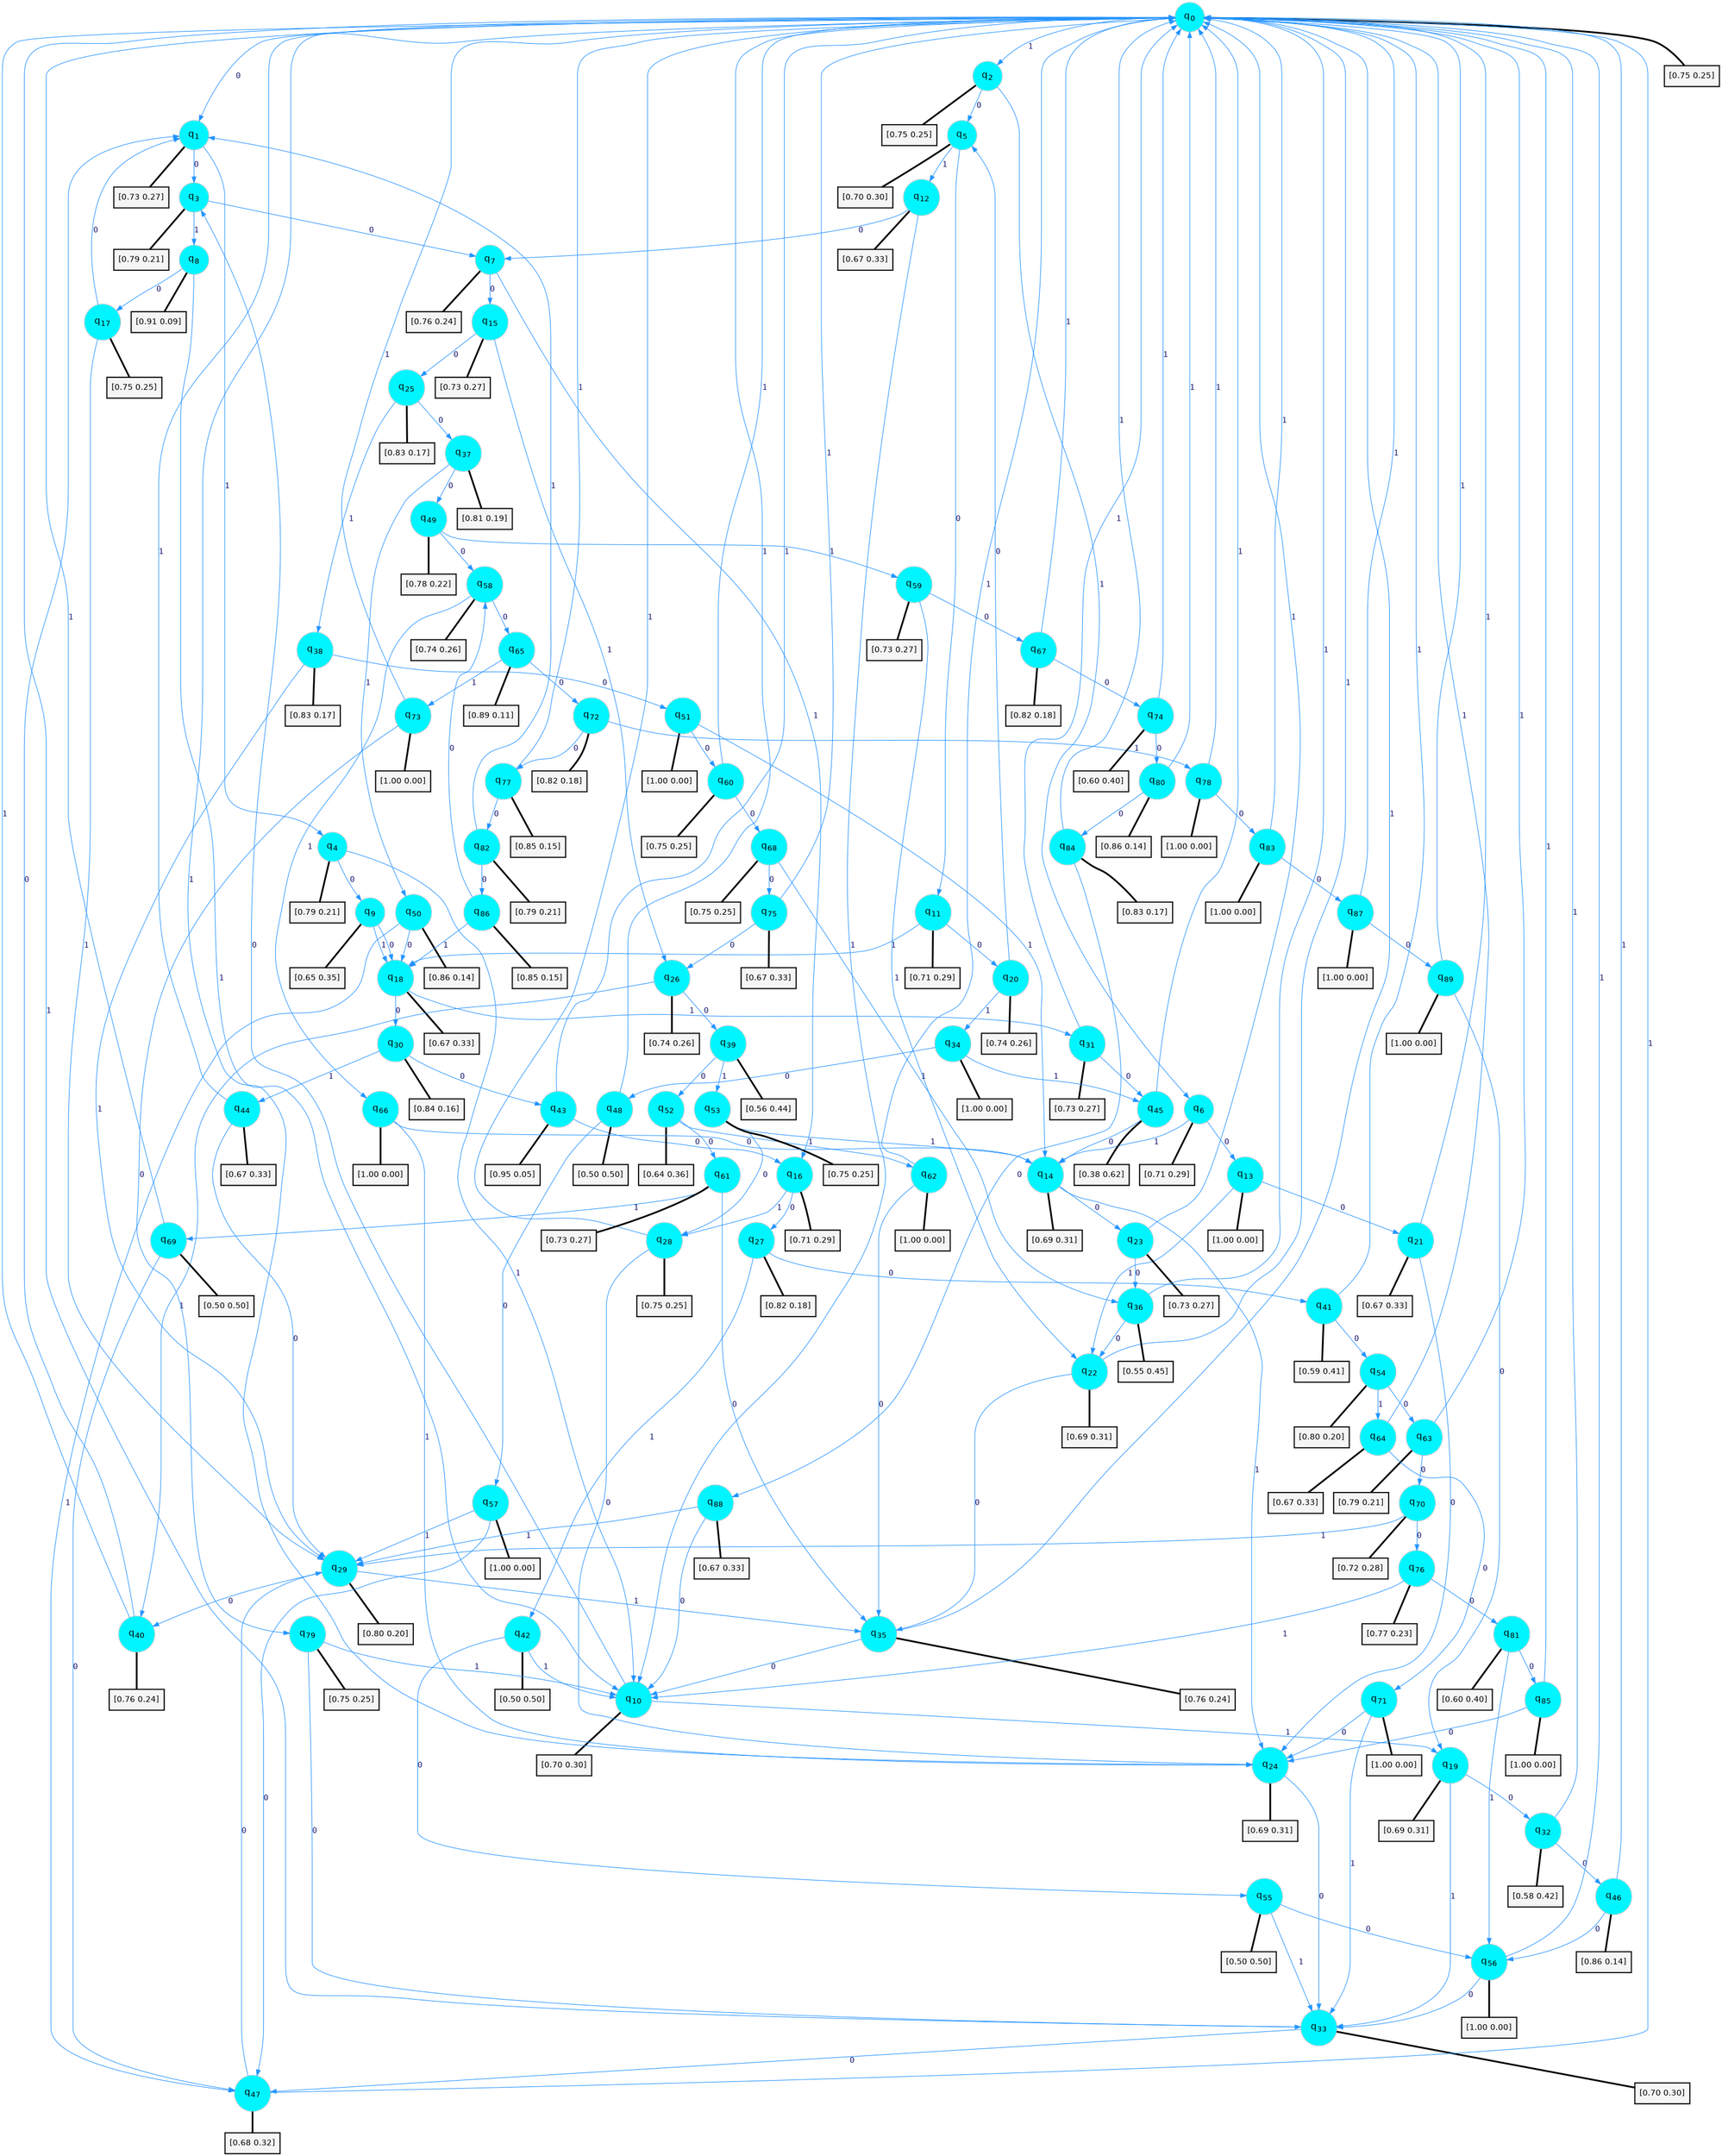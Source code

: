 digraph G {
graph [
bgcolor=transparent, dpi=300, rankdir=TD, size="40,25"];
node [
color=gray, fillcolor=turquoise1, fontcolor=black, fontname=Helvetica, fontsize=16, fontweight=bold, shape=circle, style=filled];
edge [
arrowsize=1, color=dodgerblue1, fontcolor=midnightblue, fontname=courier, fontweight=bold, penwidth=1, style=solid, weight=20];
0[label=<q<SUB>0</SUB>>];
1[label=<q<SUB>1</SUB>>];
2[label=<q<SUB>2</SUB>>];
3[label=<q<SUB>3</SUB>>];
4[label=<q<SUB>4</SUB>>];
5[label=<q<SUB>5</SUB>>];
6[label=<q<SUB>6</SUB>>];
7[label=<q<SUB>7</SUB>>];
8[label=<q<SUB>8</SUB>>];
9[label=<q<SUB>9</SUB>>];
10[label=<q<SUB>10</SUB>>];
11[label=<q<SUB>11</SUB>>];
12[label=<q<SUB>12</SUB>>];
13[label=<q<SUB>13</SUB>>];
14[label=<q<SUB>14</SUB>>];
15[label=<q<SUB>15</SUB>>];
16[label=<q<SUB>16</SUB>>];
17[label=<q<SUB>17</SUB>>];
18[label=<q<SUB>18</SUB>>];
19[label=<q<SUB>19</SUB>>];
20[label=<q<SUB>20</SUB>>];
21[label=<q<SUB>21</SUB>>];
22[label=<q<SUB>22</SUB>>];
23[label=<q<SUB>23</SUB>>];
24[label=<q<SUB>24</SUB>>];
25[label=<q<SUB>25</SUB>>];
26[label=<q<SUB>26</SUB>>];
27[label=<q<SUB>27</SUB>>];
28[label=<q<SUB>28</SUB>>];
29[label=<q<SUB>29</SUB>>];
30[label=<q<SUB>30</SUB>>];
31[label=<q<SUB>31</SUB>>];
32[label=<q<SUB>32</SUB>>];
33[label=<q<SUB>33</SUB>>];
34[label=<q<SUB>34</SUB>>];
35[label=<q<SUB>35</SUB>>];
36[label=<q<SUB>36</SUB>>];
37[label=<q<SUB>37</SUB>>];
38[label=<q<SUB>38</SUB>>];
39[label=<q<SUB>39</SUB>>];
40[label=<q<SUB>40</SUB>>];
41[label=<q<SUB>41</SUB>>];
42[label=<q<SUB>42</SUB>>];
43[label=<q<SUB>43</SUB>>];
44[label=<q<SUB>44</SUB>>];
45[label=<q<SUB>45</SUB>>];
46[label=<q<SUB>46</SUB>>];
47[label=<q<SUB>47</SUB>>];
48[label=<q<SUB>48</SUB>>];
49[label=<q<SUB>49</SUB>>];
50[label=<q<SUB>50</SUB>>];
51[label=<q<SUB>51</SUB>>];
52[label=<q<SUB>52</SUB>>];
53[label=<q<SUB>53</SUB>>];
54[label=<q<SUB>54</SUB>>];
55[label=<q<SUB>55</SUB>>];
56[label=<q<SUB>56</SUB>>];
57[label=<q<SUB>57</SUB>>];
58[label=<q<SUB>58</SUB>>];
59[label=<q<SUB>59</SUB>>];
60[label=<q<SUB>60</SUB>>];
61[label=<q<SUB>61</SUB>>];
62[label=<q<SUB>62</SUB>>];
63[label=<q<SUB>63</SUB>>];
64[label=<q<SUB>64</SUB>>];
65[label=<q<SUB>65</SUB>>];
66[label=<q<SUB>66</SUB>>];
67[label=<q<SUB>67</SUB>>];
68[label=<q<SUB>68</SUB>>];
69[label=<q<SUB>69</SUB>>];
70[label=<q<SUB>70</SUB>>];
71[label=<q<SUB>71</SUB>>];
72[label=<q<SUB>72</SUB>>];
73[label=<q<SUB>73</SUB>>];
74[label=<q<SUB>74</SUB>>];
75[label=<q<SUB>75</SUB>>];
76[label=<q<SUB>76</SUB>>];
77[label=<q<SUB>77</SUB>>];
78[label=<q<SUB>78</SUB>>];
79[label=<q<SUB>79</SUB>>];
80[label=<q<SUB>80</SUB>>];
81[label=<q<SUB>81</SUB>>];
82[label=<q<SUB>82</SUB>>];
83[label=<q<SUB>83</SUB>>];
84[label=<q<SUB>84</SUB>>];
85[label=<q<SUB>85</SUB>>];
86[label=<q<SUB>86</SUB>>];
87[label=<q<SUB>87</SUB>>];
88[label=<q<SUB>88</SUB>>];
89[label=<q<SUB>89</SUB>>];
90[label="[0.75 0.25]", shape=box,fontcolor=black, fontname=Helvetica, fontsize=14, penwidth=2, fillcolor=whitesmoke,color=black];
91[label="[0.73 0.27]", shape=box,fontcolor=black, fontname=Helvetica, fontsize=14, penwidth=2, fillcolor=whitesmoke,color=black];
92[label="[0.75 0.25]", shape=box,fontcolor=black, fontname=Helvetica, fontsize=14, penwidth=2, fillcolor=whitesmoke,color=black];
93[label="[0.79 0.21]", shape=box,fontcolor=black, fontname=Helvetica, fontsize=14, penwidth=2, fillcolor=whitesmoke,color=black];
94[label="[0.79 0.21]", shape=box,fontcolor=black, fontname=Helvetica, fontsize=14, penwidth=2, fillcolor=whitesmoke,color=black];
95[label="[0.70 0.30]", shape=box,fontcolor=black, fontname=Helvetica, fontsize=14, penwidth=2, fillcolor=whitesmoke,color=black];
96[label="[0.71 0.29]", shape=box,fontcolor=black, fontname=Helvetica, fontsize=14, penwidth=2, fillcolor=whitesmoke,color=black];
97[label="[0.76 0.24]", shape=box,fontcolor=black, fontname=Helvetica, fontsize=14, penwidth=2, fillcolor=whitesmoke,color=black];
98[label="[0.91 0.09]", shape=box,fontcolor=black, fontname=Helvetica, fontsize=14, penwidth=2, fillcolor=whitesmoke,color=black];
99[label="[0.65 0.35]", shape=box,fontcolor=black, fontname=Helvetica, fontsize=14, penwidth=2, fillcolor=whitesmoke,color=black];
100[label="[0.70 0.30]", shape=box,fontcolor=black, fontname=Helvetica, fontsize=14, penwidth=2, fillcolor=whitesmoke,color=black];
101[label="[0.71 0.29]", shape=box,fontcolor=black, fontname=Helvetica, fontsize=14, penwidth=2, fillcolor=whitesmoke,color=black];
102[label="[0.67 0.33]", shape=box,fontcolor=black, fontname=Helvetica, fontsize=14, penwidth=2, fillcolor=whitesmoke,color=black];
103[label="[1.00 0.00]", shape=box,fontcolor=black, fontname=Helvetica, fontsize=14, penwidth=2, fillcolor=whitesmoke,color=black];
104[label="[0.69 0.31]", shape=box,fontcolor=black, fontname=Helvetica, fontsize=14, penwidth=2, fillcolor=whitesmoke,color=black];
105[label="[0.73 0.27]", shape=box,fontcolor=black, fontname=Helvetica, fontsize=14, penwidth=2, fillcolor=whitesmoke,color=black];
106[label="[0.71 0.29]", shape=box,fontcolor=black, fontname=Helvetica, fontsize=14, penwidth=2, fillcolor=whitesmoke,color=black];
107[label="[0.75 0.25]", shape=box,fontcolor=black, fontname=Helvetica, fontsize=14, penwidth=2, fillcolor=whitesmoke,color=black];
108[label="[0.67 0.33]", shape=box,fontcolor=black, fontname=Helvetica, fontsize=14, penwidth=2, fillcolor=whitesmoke,color=black];
109[label="[0.69 0.31]", shape=box,fontcolor=black, fontname=Helvetica, fontsize=14, penwidth=2, fillcolor=whitesmoke,color=black];
110[label="[0.74 0.26]", shape=box,fontcolor=black, fontname=Helvetica, fontsize=14, penwidth=2, fillcolor=whitesmoke,color=black];
111[label="[0.67 0.33]", shape=box,fontcolor=black, fontname=Helvetica, fontsize=14, penwidth=2, fillcolor=whitesmoke,color=black];
112[label="[0.69 0.31]", shape=box,fontcolor=black, fontname=Helvetica, fontsize=14, penwidth=2, fillcolor=whitesmoke,color=black];
113[label="[0.73 0.27]", shape=box,fontcolor=black, fontname=Helvetica, fontsize=14, penwidth=2, fillcolor=whitesmoke,color=black];
114[label="[0.69 0.31]", shape=box,fontcolor=black, fontname=Helvetica, fontsize=14, penwidth=2, fillcolor=whitesmoke,color=black];
115[label="[0.83 0.17]", shape=box,fontcolor=black, fontname=Helvetica, fontsize=14, penwidth=2, fillcolor=whitesmoke,color=black];
116[label="[0.74 0.26]", shape=box,fontcolor=black, fontname=Helvetica, fontsize=14, penwidth=2, fillcolor=whitesmoke,color=black];
117[label="[0.82 0.18]", shape=box,fontcolor=black, fontname=Helvetica, fontsize=14, penwidth=2, fillcolor=whitesmoke,color=black];
118[label="[0.75 0.25]", shape=box,fontcolor=black, fontname=Helvetica, fontsize=14, penwidth=2, fillcolor=whitesmoke,color=black];
119[label="[0.80 0.20]", shape=box,fontcolor=black, fontname=Helvetica, fontsize=14, penwidth=2, fillcolor=whitesmoke,color=black];
120[label="[0.84 0.16]", shape=box,fontcolor=black, fontname=Helvetica, fontsize=14, penwidth=2, fillcolor=whitesmoke,color=black];
121[label="[0.73 0.27]", shape=box,fontcolor=black, fontname=Helvetica, fontsize=14, penwidth=2, fillcolor=whitesmoke,color=black];
122[label="[0.58 0.42]", shape=box,fontcolor=black, fontname=Helvetica, fontsize=14, penwidth=2, fillcolor=whitesmoke,color=black];
123[label="[0.70 0.30]", shape=box,fontcolor=black, fontname=Helvetica, fontsize=14, penwidth=2, fillcolor=whitesmoke,color=black];
124[label="[1.00 0.00]", shape=box,fontcolor=black, fontname=Helvetica, fontsize=14, penwidth=2, fillcolor=whitesmoke,color=black];
125[label="[0.76 0.24]", shape=box,fontcolor=black, fontname=Helvetica, fontsize=14, penwidth=2, fillcolor=whitesmoke,color=black];
126[label="[0.55 0.45]", shape=box,fontcolor=black, fontname=Helvetica, fontsize=14, penwidth=2, fillcolor=whitesmoke,color=black];
127[label="[0.81 0.19]", shape=box,fontcolor=black, fontname=Helvetica, fontsize=14, penwidth=2, fillcolor=whitesmoke,color=black];
128[label="[0.83 0.17]", shape=box,fontcolor=black, fontname=Helvetica, fontsize=14, penwidth=2, fillcolor=whitesmoke,color=black];
129[label="[0.56 0.44]", shape=box,fontcolor=black, fontname=Helvetica, fontsize=14, penwidth=2, fillcolor=whitesmoke,color=black];
130[label="[0.76 0.24]", shape=box,fontcolor=black, fontname=Helvetica, fontsize=14, penwidth=2, fillcolor=whitesmoke,color=black];
131[label="[0.59 0.41]", shape=box,fontcolor=black, fontname=Helvetica, fontsize=14, penwidth=2, fillcolor=whitesmoke,color=black];
132[label="[0.50 0.50]", shape=box,fontcolor=black, fontname=Helvetica, fontsize=14, penwidth=2, fillcolor=whitesmoke,color=black];
133[label="[0.95 0.05]", shape=box,fontcolor=black, fontname=Helvetica, fontsize=14, penwidth=2, fillcolor=whitesmoke,color=black];
134[label="[0.67 0.33]", shape=box,fontcolor=black, fontname=Helvetica, fontsize=14, penwidth=2, fillcolor=whitesmoke,color=black];
135[label="[0.38 0.62]", shape=box,fontcolor=black, fontname=Helvetica, fontsize=14, penwidth=2, fillcolor=whitesmoke,color=black];
136[label="[0.86 0.14]", shape=box,fontcolor=black, fontname=Helvetica, fontsize=14, penwidth=2, fillcolor=whitesmoke,color=black];
137[label="[0.68 0.32]", shape=box,fontcolor=black, fontname=Helvetica, fontsize=14, penwidth=2, fillcolor=whitesmoke,color=black];
138[label="[0.50 0.50]", shape=box,fontcolor=black, fontname=Helvetica, fontsize=14, penwidth=2, fillcolor=whitesmoke,color=black];
139[label="[0.78 0.22]", shape=box,fontcolor=black, fontname=Helvetica, fontsize=14, penwidth=2, fillcolor=whitesmoke,color=black];
140[label="[0.86 0.14]", shape=box,fontcolor=black, fontname=Helvetica, fontsize=14, penwidth=2, fillcolor=whitesmoke,color=black];
141[label="[1.00 0.00]", shape=box,fontcolor=black, fontname=Helvetica, fontsize=14, penwidth=2, fillcolor=whitesmoke,color=black];
142[label="[0.64 0.36]", shape=box,fontcolor=black, fontname=Helvetica, fontsize=14, penwidth=2, fillcolor=whitesmoke,color=black];
143[label="[0.75 0.25]", shape=box,fontcolor=black, fontname=Helvetica, fontsize=14, penwidth=2, fillcolor=whitesmoke,color=black];
144[label="[0.80 0.20]", shape=box,fontcolor=black, fontname=Helvetica, fontsize=14, penwidth=2, fillcolor=whitesmoke,color=black];
145[label="[0.50 0.50]", shape=box,fontcolor=black, fontname=Helvetica, fontsize=14, penwidth=2, fillcolor=whitesmoke,color=black];
146[label="[1.00 0.00]", shape=box,fontcolor=black, fontname=Helvetica, fontsize=14, penwidth=2, fillcolor=whitesmoke,color=black];
147[label="[1.00 0.00]", shape=box,fontcolor=black, fontname=Helvetica, fontsize=14, penwidth=2, fillcolor=whitesmoke,color=black];
148[label="[0.74 0.26]", shape=box,fontcolor=black, fontname=Helvetica, fontsize=14, penwidth=2, fillcolor=whitesmoke,color=black];
149[label="[0.73 0.27]", shape=box,fontcolor=black, fontname=Helvetica, fontsize=14, penwidth=2, fillcolor=whitesmoke,color=black];
150[label="[0.75 0.25]", shape=box,fontcolor=black, fontname=Helvetica, fontsize=14, penwidth=2, fillcolor=whitesmoke,color=black];
151[label="[0.73 0.27]", shape=box,fontcolor=black, fontname=Helvetica, fontsize=14, penwidth=2, fillcolor=whitesmoke,color=black];
152[label="[1.00 0.00]", shape=box,fontcolor=black, fontname=Helvetica, fontsize=14, penwidth=2, fillcolor=whitesmoke,color=black];
153[label="[0.79 0.21]", shape=box,fontcolor=black, fontname=Helvetica, fontsize=14, penwidth=2, fillcolor=whitesmoke,color=black];
154[label="[0.67 0.33]", shape=box,fontcolor=black, fontname=Helvetica, fontsize=14, penwidth=2, fillcolor=whitesmoke,color=black];
155[label="[0.89 0.11]", shape=box,fontcolor=black, fontname=Helvetica, fontsize=14, penwidth=2, fillcolor=whitesmoke,color=black];
156[label="[1.00 0.00]", shape=box,fontcolor=black, fontname=Helvetica, fontsize=14, penwidth=2, fillcolor=whitesmoke,color=black];
157[label="[0.82 0.18]", shape=box,fontcolor=black, fontname=Helvetica, fontsize=14, penwidth=2, fillcolor=whitesmoke,color=black];
158[label="[0.75 0.25]", shape=box,fontcolor=black, fontname=Helvetica, fontsize=14, penwidth=2, fillcolor=whitesmoke,color=black];
159[label="[0.50 0.50]", shape=box,fontcolor=black, fontname=Helvetica, fontsize=14, penwidth=2, fillcolor=whitesmoke,color=black];
160[label="[0.72 0.28]", shape=box,fontcolor=black, fontname=Helvetica, fontsize=14, penwidth=2, fillcolor=whitesmoke,color=black];
161[label="[1.00 0.00]", shape=box,fontcolor=black, fontname=Helvetica, fontsize=14, penwidth=2, fillcolor=whitesmoke,color=black];
162[label="[0.82 0.18]", shape=box,fontcolor=black, fontname=Helvetica, fontsize=14, penwidth=2, fillcolor=whitesmoke,color=black];
163[label="[1.00 0.00]", shape=box,fontcolor=black, fontname=Helvetica, fontsize=14, penwidth=2, fillcolor=whitesmoke,color=black];
164[label="[0.60 0.40]", shape=box,fontcolor=black, fontname=Helvetica, fontsize=14, penwidth=2, fillcolor=whitesmoke,color=black];
165[label="[0.67 0.33]", shape=box,fontcolor=black, fontname=Helvetica, fontsize=14, penwidth=2, fillcolor=whitesmoke,color=black];
166[label="[0.77 0.23]", shape=box,fontcolor=black, fontname=Helvetica, fontsize=14, penwidth=2, fillcolor=whitesmoke,color=black];
167[label="[0.85 0.15]", shape=box,fontcolor=black, fontname=Helvetica, fontsize=14, penwidth=2, fillcolor=whitesmoke,color=black];
168[label="[1.00 0.00]", shape=box,fontcolor=black, fontname=Helvetica, fontsize=14, penwidth=2, fillcolor=whitesmoke,color=black];
169[label="[0.75 0.25]", shape=box,fontcolor=black, fontname=Helvetica, fontsize=14, penwidth=2, fillcolor=whitesmoke,color=black];
170[label="[0.86 0.14]", shape=box,fontcolor=black, fontname=Helvetica, fontsize=14, penwidth=2, fillcolor=whitesmoke,color=black];
171[label="[0.60 0.40]", shape=box,fontcolor=black, fontname=Helvetica, fontsize=14, penwidth=2, fillcolor=whitesmoke,color=black];
172[label="[0.79 0.21]", shape=box,fontcolor=black, fontname=Helvetica, fontsize=14, penwidth=2, fillcolor=whitesmoke,color=black];
173[label="[1.00 0.00]", shape=box,fontcolor=black, fontname=Helvetica, fontsize=14, penwidth=2, fillcolor=whitesmoke,color=black];
174[label="[0.83 0.17]", shape=box,fontcolor=black, fontname=Helvetica, fontsize=14, penwidth=2, fillcolor=whitesmoke,color=black];
175[label="[1.00 0.00]", shape=box,fontcolor=black, fontname=Helvetica, fontsize=14, penwidth=2, fillcolor=whitesmoke,color=black];
176[label="[0.85 0.15]", shape=box,fontcolor=black, fontname=Helvetica, fontsize=14, penwidth=2, fillcolor=whitesmoke,color=black];
177[label="[1.00 0.00]", shape=box,fontcolor=black, fontname=Helvetica, fontsize=14, penwidth=2, fillcolor=whitesmoke,color=black];
178[label="[0.67 0.33]", shape=box,fontcolor=black, fontname=Helvetica, fontsize=14, penwidth=2, fillcolor=whitesmoke,color=black];
179[label="[1.00 0.00]", shape=box,fontcolor=black, fontname=Helvetica, fontsize=14, penwidth=2, fillcolor=whitesmoke,color=black];
0->1 [label=0];
0->2 [label=1];
0->90 [arrowhead=none, penwidth=3,color=black];
1->3 [label=0];
1->4 [label=1];
1->91 [arrowhead=none, penwidth=3,color=black];
2->5 [label=0];
2->6 [label=1];
2->92 [arrowhead=none, penwidth=3,color=black];
3->7 [label=0];
3->8 [label=1];
3->93 [arrowhead=none, penwidth=3,color=black];
4->9 [label=0];
4->10 [label=1];
4->94 [arrowhead=none, penwidth=3,color=black];
5->11 [label=0];
5->12 [label=1];
5->95 [arrowhead=none, penwidth=3,color=black];
6->13 [label=0];
6->14 [label=1];
6->96 [arrowhead=none, penwidth=3,color=black];
7->15 [label=0];
7->16 [label=1];
7->97 [arrowhead=none, penwidth=3,color=black];
8->17 [label=0];
8->10 [label=1];
8->98 [arrowhead=none, penwidth=3,color=black];
9->18 [label=0];
9->18 [label=1];
9->99 [arrowhead=none, penwidth=3,color=black];
10->3 [label=0];
10->19 [label=1];
10->100 [arrowhead=none, penwidth=3,color=black];
11->20 [label=0];
11->18 [label=1];
11->101 [arrowhead=none, penwidth=3,color=black];
12->7 [label=0];
12->10 [label=1];
12->102 [arrowhead=none, penwidth=3,color=black];
13->21 [label=0];
13->22 [label=1];
13->103 [arrowhead=none, penwidth=3,color=black];
14->23 [label=0];
14->24 [label=1];
14->104 [arrowhead=none, penwidth=3,color=black];
15->25 [label=0];
15->26 [label=1];
15->105 [arrowhead=none, penwidth=3,color=black];
16->27 [label=0];
16->28 [label=1];
16->106 [arrowhead=none, penwidth=3,color=black];
17->1 [label=0];
17->29 [label=1];
17->107 [arrowhead=none, penwidth=3,color=black];
18->30 [label=0];
18->31 [label=1];
18->108 [arrowhead=none, penwidth=3,color=black];
19->32 [label=0];
19->33 [label=1];
19->109 [arrowhead=none, penwidth=3,color=black];
20->5 [label=0];
20->34 [label=1];
20->110 [arrowhead=none, penwidth=3,color=black];
21->24 [label=0];
21->0 [label=1];
21->111 [arrowhead=none, penwidth=3,color=black];
22->35 [label=0];
22->0 [label=1];
22->112 [arrowhead=none, penwidth=3,color=black];
23->36 [label=0];
23->0 [label=1];
23->113 [arrowhead=none, penwidth=3,color=black];
24->33 [label=0];
24->0 [label=1];
24->114 [arrowhead=none, penwidth=3,color=black];
25->37 [label=0];
25->38 [label=1];
25->115 [arrowhead=none, penwidth=3,color=black];
26->39 [label=0];
26->40 [label=1];
26->116 [arrowhead=none, penwidth=3,color=black];
27->41 [label=0];
27->42 [label=1];
27->117 [arrowhead=none, penwidth=3,color=black];
28->24 [label=0];
28->0 [label=1];
28->118 [arrowhead=none, penwidth=3,color=black];
29->40 [label=0];
29->35 [label=1];
29->119 [arrowhead=none, penwidth=3,color=black];
30->43 [label=0];
30->44 [label=1];
30->120 [arrowhead=none, penwidth=3,color=black];
31->45 [label=0];
31->0 [label=1];
31->121 [arrowhead=none, penwidth=3,color=black];
32->46 [label=0];
32->0 [label=1];
32->122 [arrowhead=none, penwidth=3,color=black];
33->47 [label=0];
33->0 [label=1];
33->123 [arrowhead=none, penwidth=3,color=black];
34->48 [label=0];
34->45 [label=1];
34->124 [arrowhead=none, penwidth=3,color=black];
35->10 [label=0];
35->0 [label=1];
35->125 [arrowhead=none, penwidth=3,color=black];
36->22 [label=0];
36->0 [label=1];
36->126 [arrowhead=none, penwidth=3,color=black];
37->49 [label=0];
37->50 [label=1];
37->127 [arrowhead=none, penwidth=3,color=black];
38->51 [label=0];
38->29 [label=1];
38->128 [arrowhead=none, penwidth=3,color=black];
39->52 [label=0];
39->53 [label=1];
39->129 [arrowhead=none, penwidth=3,color=black];
40->1 [label=0];
40->0 [label=1];
40->130 [arrowhead=none, penwidth=3,color=black];
41->54 [label=0];
41->0 [label=1];
41->131 [arrowhead=none, penwidth=3,color=black];
42->55 [label=0];
42->10 [label=1];
42->132 [arrowhead=none, penwidth=3,color=black];
43->16 [label=0];
43->0 [label=1];
43->133 [arrowhead=none, penwidth=3,color=black];
44->29 [label=0];
44->0 [label=1];
44->134 [arrowhead=none, penwidth=3,color=black];
45->14 [label=0];
45->0 [label=1];
45->135 [arrowhead=none, penwidth=3,color=black];
46->56 [label=0];
46->0 [label=1];
46->136 [arrowhead=none, penwidth=3,color=black];
47->29 [label=0];
47->0 [label=1];
47->137 [arrowhead=none, penwidth=3,color=black];
48->57 [label=0];
48->0 [label=1];
48->138 [arrowhead=none, penwidth=3,color=black];
49->58 [label=0];
49->59 [label=1];
49->139 [arrowhead=none, penwidth=3,color=black];
50->18 [label=0];
50->47 [label=1];
50->140 [arrowhead=none, penwidth=3,color=black];
51->60 [label=0];
51->14 [label=1];
51->141 [arrowhead=none, penwidth=3,color=black];
52->61 [label=0];
52->62 [label=1];
52->142 [arrowhead=none, penwidth=3,color=black];
53->28 [label=0];
53->14 [label=1];
53->143 [arrowhead=none, penwidth=3,color=black];
54->63 [label=0];
54->64 [label=1];
54->144 [arrowhead=none, penwidth=3,color=black];
55->56 [label=0];
55->33 [label=1];
55->145 [arrowhead=none, penwidth=3,color=black];
56->33 [label=0];
56->0 [label=1];
56->146 [arrowhead=none, penwidth=3,color=black];
57->47 [label=0];
57->29 [label=1];
57->147 [arrowhead=none, penwidth=3,color=black];
58->65 [label=0];
58->66 [label=1];
58->148 [arrowhead=none, penwidth=3,color=black];
59->67 [label=0];
59->22 [label=1];
59->149 [arrowhead=none, penwidth=3,color=black];
60->68 [label=0];
60->0 [label=1];
60->150 [arrowhead=none, penwidth=3,color=black];
61->35 [label=0];
61->69 [label=1];
61->151 [arrowhead=none, penwidth=3,color=black];
62->35 [label=0];
62->0 [label=1];
62->152 [arrowhead=none, penwidth=3,color=black];
63->70 [label=0];
63->0 [label=1];
63->153 [arrowhead=none, penwidth=3,color=black];
64->71 [label=0];
64->0 [label=1];
64->154 [arrowhead=none, penwidth=3,color=black];
65->72 [label=0];
65->73 [label=1];
65->155 [arrowhead=none, penwidth=3,color=black];
66->14 [label=0];
66->24 [label=1];
66->156 [arrowhead=none, penwidth=3,color=black];
67->74 [label=0];
67->0 [label=1];
67->157 [arrowhead=none, penwidth=3,color=black];
68->75 [label=0];
68->36 [label=1];
68->158 [arrowhead=none, penwidth=3,color=black];
69->47 [label=0];
69->0 [label=1];
69->159 [arrowhead=none, penwidth=3,color=black];
70->76 [label=0];
70->29 [label=1];
70->160 [arrowhead=none, penwidth=3,color=black];
71->24 [label=0];
71->33 [label=1];
71->161 [arrowhead=none, penwidth=3,color=black];
72->77 [label=0];
72->78 [label=1];
72->162 [arrowhead=none, penwidth=3,color=black];
73->79 [label=0];
73->0 [label=1];
73->163 [arrowhead=none, penwidth=3,color=black];
74->80 [label=0];
74->0 [label=1];
74->164 [arrowhead=none, penwidth=3,color=black];
75->26 [label=0];
75->0 [label=1];
75->165 [arrowhead=none, penwidth=3,color=black];
76->81 [label=0];
76->10 [label=1];
76->166 [arrowhead=none, penwidth=3,color=black];
77->82 [label=0];
77->0 [label=1];
77->167 [arrowhead=none, penwidth=3,color=black];
78->83 [label=0];
78->0 [label=1];
78->168 [arrowhead=none, penwidth=3,color=black];
79->33 [label=0];
79->10 [label=1];
79->169 [arrowhead=none, penwidth=3,color=black];
80->84 [label=0];
80->0 [label=1];
80->170 [arrowhead=none, penwidth=3,color=black];
81->85 [label=0];
81->56 [label=1];
81->171 [arrowhead=none, penwidth=3,color=black];
82->86 [label=0];
82->1 [label=1];
82->172 [arrowhead=none, penwidth=3,color=black];
83->87 [label=0];
83->0 [label=1];
83->173 [arrowhead=none, penwidth=3,color=black];
84->88 [label=0];
84->0 [label=1];
84->174 [arrowhead=none, penwidth=3,color=black];
85->24 [label=0];
85->0 [label=1];
85->175 [arrowhead=none, penwidth=3,color=black];
86->58 [label=0];
86->18 [label=1];
86->176 [arrowhead=none, penwidth=3,color=black];
87->89 [label=0];
87->0 [label=1];
87->177 [arrowhead=none, penwidth=3,color=black];
88->10 [label=0];
88->29 [label=1];
88->178 [arrowhead=none, penwidth=3,color=black];
89->19 [label=0];
89->0 [label=1];
89->179 [arrowhead=none, penwidth=3,color=black];
}
